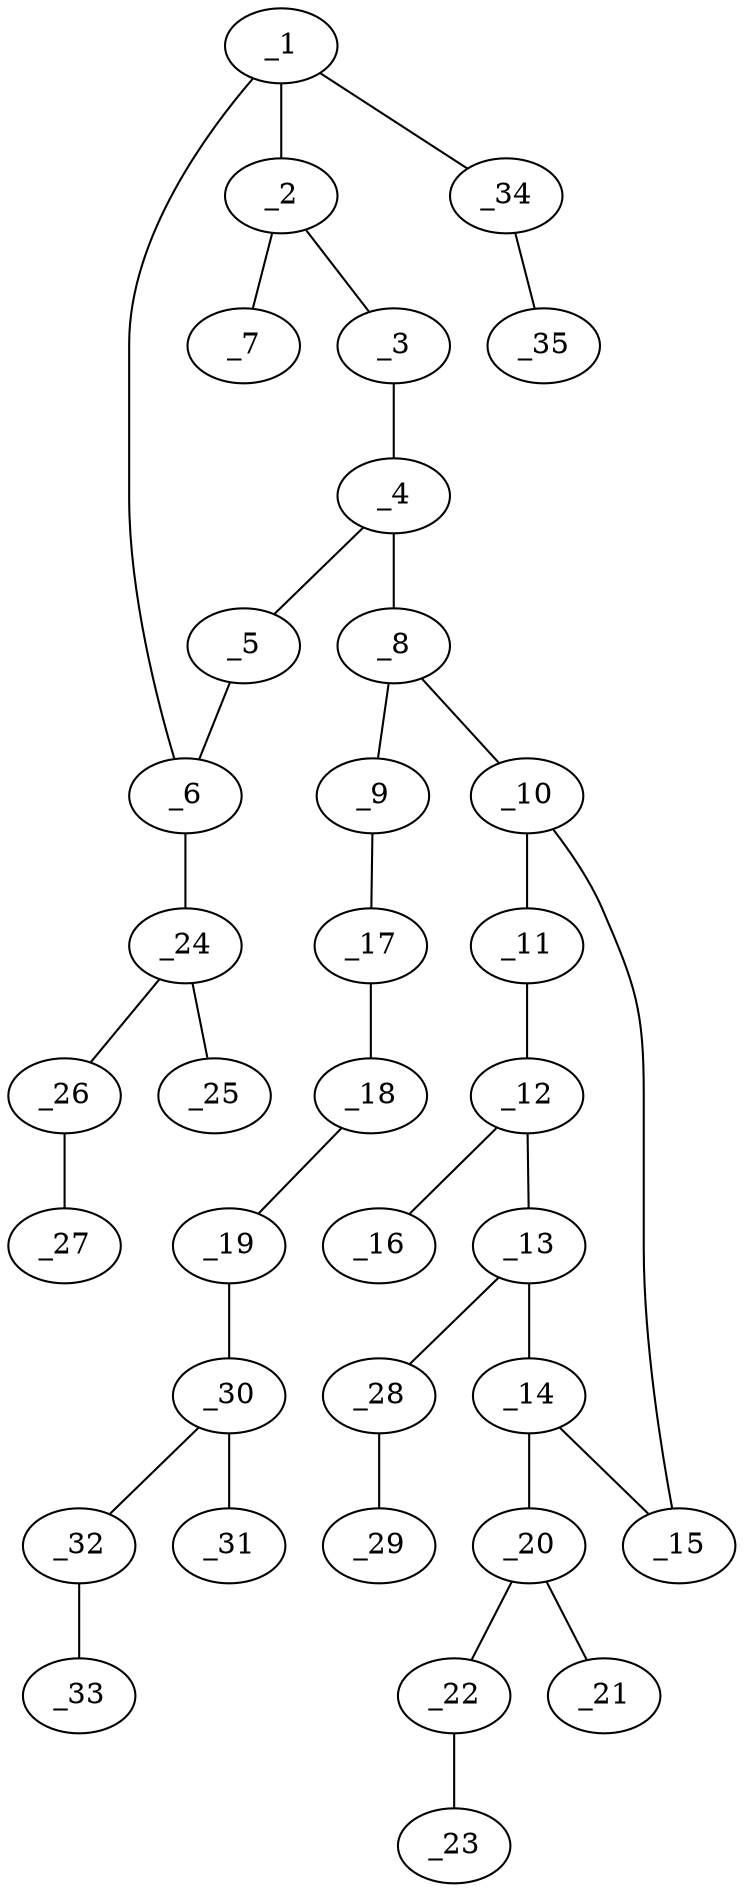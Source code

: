graph molid697445 {
	_1	 [charge=0,
		chem=1,
		symbol="C  ",
		x="5.4641",
		y="-3.25"];
	_2	 [charge=0,
		chem=1,
		symbol="C  ",
		x="6.3301",
		y="-2.75"];
	_1 -- _2	 [valence=1];
	_6	 [charge=0,
		chem=1,
		symbol="C  ",
		x="4.5981",
		y="-2.75"];
	_1 -- _6	 [valence=2];
	_34	 [charge=0,
		chem=2,
		symbol="O  ",
		x="5.4641",
		y="-4.25"];
	_1 -- _34	 [valence=1];
	_3	 [charge=0,
		chem=1,
		symbol="C  ",
		x="6.3301",
		y="-1.75"];
	_2 -- _3	 [valence=2];
	_7	 [charge=0,
		chem=10,
		symbol="Br ",
		x="7.1962",
		y="-3.25"];
	_2 -- _7	 [valence=1];
	_4	 [charge=0,
		chem=1,
		symbol="C  ",
		x="5.4641",
		y="-1.25"];
	_3 -- _4	 [valence=1];
	_5	 [charge=0,
		chem=1,
		symbol="C  ",
		x="4.5981",
		y="-1.75"];
	_4 -- _5	 [valence=2];
	_8	 [charge=0,
		chem=1,
		symbol="C  ",
		x="5.4641",
		y="-0.25"];
	_4 -- _8	 [valence=1];
	_5 -- _6	 [valence=1];
	_24	 [charge=0,
		chem=1,
		symbol="C  ",
		x="3.7321",
		y="-3.25"];
	_6 -- _24	 [valence=1];
	_9	 [charge=0,
		chem=1,
		symbol="C  ",
		x="4.5981",
		y="0.25"];
	_8 -- _9	 [valence=2];
	_10	 [charge=0,
		chem=1,
		symbol="C  ",
		x="6.3301",
		y="0.25"];
	_8 -- _10	 [valence=1];
	_17	 [charge=0,
		chem=1,
		symbol="C  ",
		x="4.5981",
		y="1.25"];
	_9 -- _17	 [valence=1];
	_11	 [charge=0,
		chem=1,
		symbol="C  ",
		x="6.3301",
		y="1.25"];
	_10 -- _11	 [valence=1];
	_15	 [charge=0,
		chem=1,
		symbol="C  ",
		x="7.1962",
		y="-0.25"];
	_10 -- _15	 [valence=2];
	_12	 [charge=0,
		chem=1,
		symbol="C  ",
		x="7.1962",
		y="1.75"];
	_11 -- _12	 [valence=2];
	_13	 [charge=0,
		chem=1,
		symbol="C  ",
		x="8.0622",
		y="1.25"];
	_12 -- _13	 [valence=1];
	_16	 [charge=0,
		chem=10,
		symbol="Br ",
		x="7.1962",
		y="2.75"];
	_12 -- _16	 [valence=1];
	_14	 [charge=0,
		chem=1,
		symbol="C  ",
		x="8.0622",
		y="0.25"];
	_13 -- _14	 [valence=2];
	_28	 [charge=0,
		chem=2,
		symbol="O  ",
		x="8.9282",
		y="1.75"];
	_13 -- _28	 [valence=1];
	_14 -- _15	 [valence=1];
	_20	 [charge=0,
		chem=1,
		symbol="C  ",
		x="8.9282",
		y="-0.25"];
	_14 -- _20	 [valence=1];
	_18	 [charge=0,
		chem=1,
		symbol="C  ",
		x="3.7321",
		y="1.75"];
	_17 -- _18	 [valence=1];
	_19	 [charge=0,
		chem=1,
		symbol="C  ",
		x="3.7321",
		y="2.75"];
	_18 -- _19	 [valence=1];
	_30	 [charge=0,
		chem=1,
		symbol="C  ",
		x="2.866",
		y="3.25"];
	_19 -- _30	 [valence=1];
	_21	 [charge=0,
		chem=2,
		symbol="O  ",
		x="8.9282",
		y="-1.25"];
	_20 -- _21	 [valence=2];
	_22	 [charge=0,
		chem=2,
		symbol="O  ",
		x="9.7942",
		y="0.25"];
	_20 -- _22	 [valence=1];
	_23	 [charge=0,
		chem=1,
		symbol="C  ",
		x="10.6603",
		y="-0.25"];
	_22 -- _23	 [valence=1];
	_25	 [charge=0,
		chem=2,
		symbol="O  ",
		x="3.732",
		y="-4.25"];
	_24 -- _25	 [valence=2];
	_26	 [charge=0,
		chem=2,
		symbol="O  ",
		x="2.866",
		y="-2.75"];
	_24 -- _26	 [valence=1];
	_27	 [charge=0,
		chem=1,
		symbol="C  ",
		x=2,
		y="-3.25"];
	_26 -- _27	 [valence=1];
	_29	 [charge=0,
		chem=1,
		symbol="C  ",
		x="8.9282",
		y="2.75"];
	_28 -- _29	 [valence=1];
	_31	 [charge=0,
		chem=2,
		symbol="O  ",
		x=2,
		y="2.75"];
	_30 -- _31	 [valence=2];
	_32	 [charge=0,
		chem=2,
		symbol="O  ",
		x="2.8661",
		y="4.25"];
	_30 -- _32	 [valence=1];
	_33	 [charge=0,
		chem=1,
		symbol="C  ",
		x=2,
		y="4.75"];
	_32 -- _33	 [valence=1];
	_35	 [charge=0,
		chem=1,
		symbol="C  ",
		x="6.3301",
		y="-4.75"];
	_34 -- _35	 [valence=1];
}
